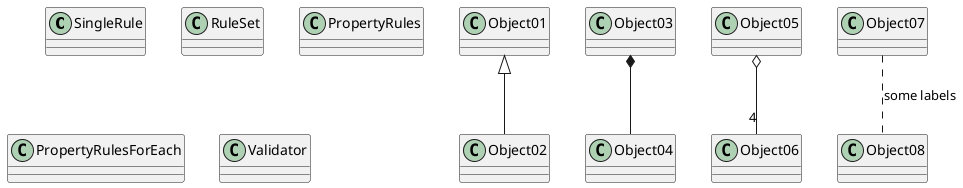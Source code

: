 @startuml
'https://plantuml.com/object-diagram

class SingleRule
class RuleSet
class PropertyRules
class PropertyRulesForEach
class Validator

Object01 <|-- Object02
Object03 *-- Object04
Object05 o-- "4" Object06
Object07 .. Object08 : some labels

@enduml
